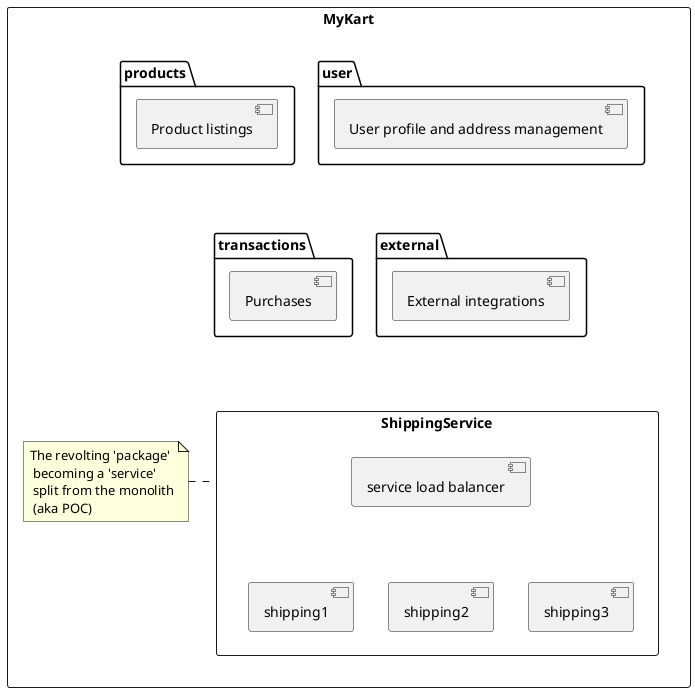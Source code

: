 @startuml
rectangle MyKart {
    together {
        package user {
            [User profile and address management] as cmp2
        }

        package products {
            [Product listings]
        }
    }

    together {

        package transactions {
            [Purchases]
        }

        package external {
            [External integrations] as ei
        }

    }

    rectangle "ShippingService" {
        [service load balancer] as lb1
        [shipping1]
        [shipping2]
        [shipping3]
    }

note left of ShippingService : The revolting 'package'\n becoming a 'service'\n split from the monolith\n (aka POC)

[Purchases] -[hidden]--> lb1
lb1 -[hidden]--> ei
cmp2 -[hidden]--> ei

lb1 -[hidden]-> shipping1
lb1 -[hidden]-> shipping2
lb1 -[hidden]-> shipping3
}
@enduml